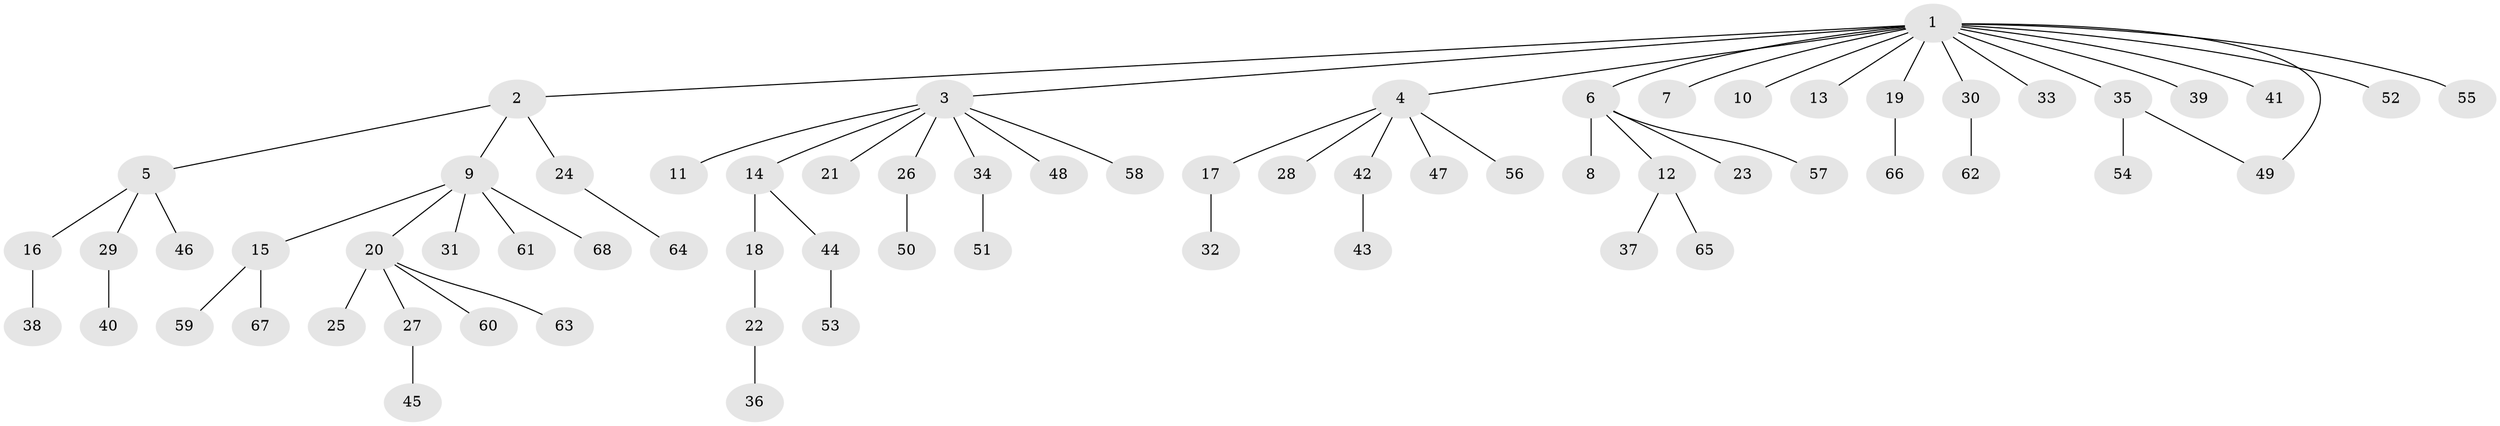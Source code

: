 // Generated by graph-tools (version 1.1) at 2025/01/03/09/25 03:01:38]
// undirected, 68 vertices, 68 edges
graph export_dot {
graph [start="1"]
  node [color=gray90,style=filled];
  1;
  2;
  3;
  4;
  5;
  6;
  7;
  8;
  9;
  10;
  11;
  12;
  13;
  14;
  15;
  16;
  17;
  18;
  19;
  20;
  21;
  22;
  23;
  24;
  25;
  26;
  27;
  28;
  29;
  30;
  31;
  32;
  33;
  34;
  35;
  36;
  37;
  38;
  39;
  40;
  41;
  42;
  43;
  44;
  45;
  46;
  47;
  48;
  49;
  50;
  51;
  52;
  53;
  54;
  55;
  56;
  57;
  58;
  59;
  60;
  61;
  62;
  63;
  64;
  65;
  66;
  67;
  68;
  1 -- 2;
  1 -- 3;
  1 -- 4;
  1 -- 6;
  1 -- 7;
  1 -- 10;
  1 -- 13;
  1 -- 19;
  1 -- 30;
  1 -- 33;
  1 -- 35;
  1 -- 39;
  1 -- 41;
  1 -- 49;
  1 -- 52;
  1 -- 55;
  2 -- 5;
  2 -- 9;
  2 -- 24;
  3 -- 11;
  3 -- 14;
  3 -- 21;
  3 -- 26;
  3 -- 34;
  3 -- 48;
  3 -- 58;
  4 -- 17;
  4 -- 28;
  4 -- 42;
  4 -- 47;
  4 -- 56;
  5 -- 16;
  5 -- 29;
  5 -- 46;
  6 -- 8;
  6 -- 12;
  6 -- 23;
  6 -- 57;
  9 -- 15;
  9 -- 20;
  9 -- 31;
  9 -- 61;
  9 -- 68;
  12 -- 37;
  12 -- 65;
  14 -- 18;
  14 -- 44;
  15 -- 59;
  15 -- 67;
  16 -- 38;
  17 -- 32;
  18 -- 22;
  19 -- 66;
  20 -- 25;
  20 -- 27;
  20 -- 60;
  20 -- 63;
  22 -- 36;
  24 -- 64;
  26 -- 50;
  27 -- 45;
  29 -- 40;
  30 -- 62;
  34 -- 51;
  35 -- 49;
  35 -- 54;
  42 -- 43;
  44 -- 53;
}
